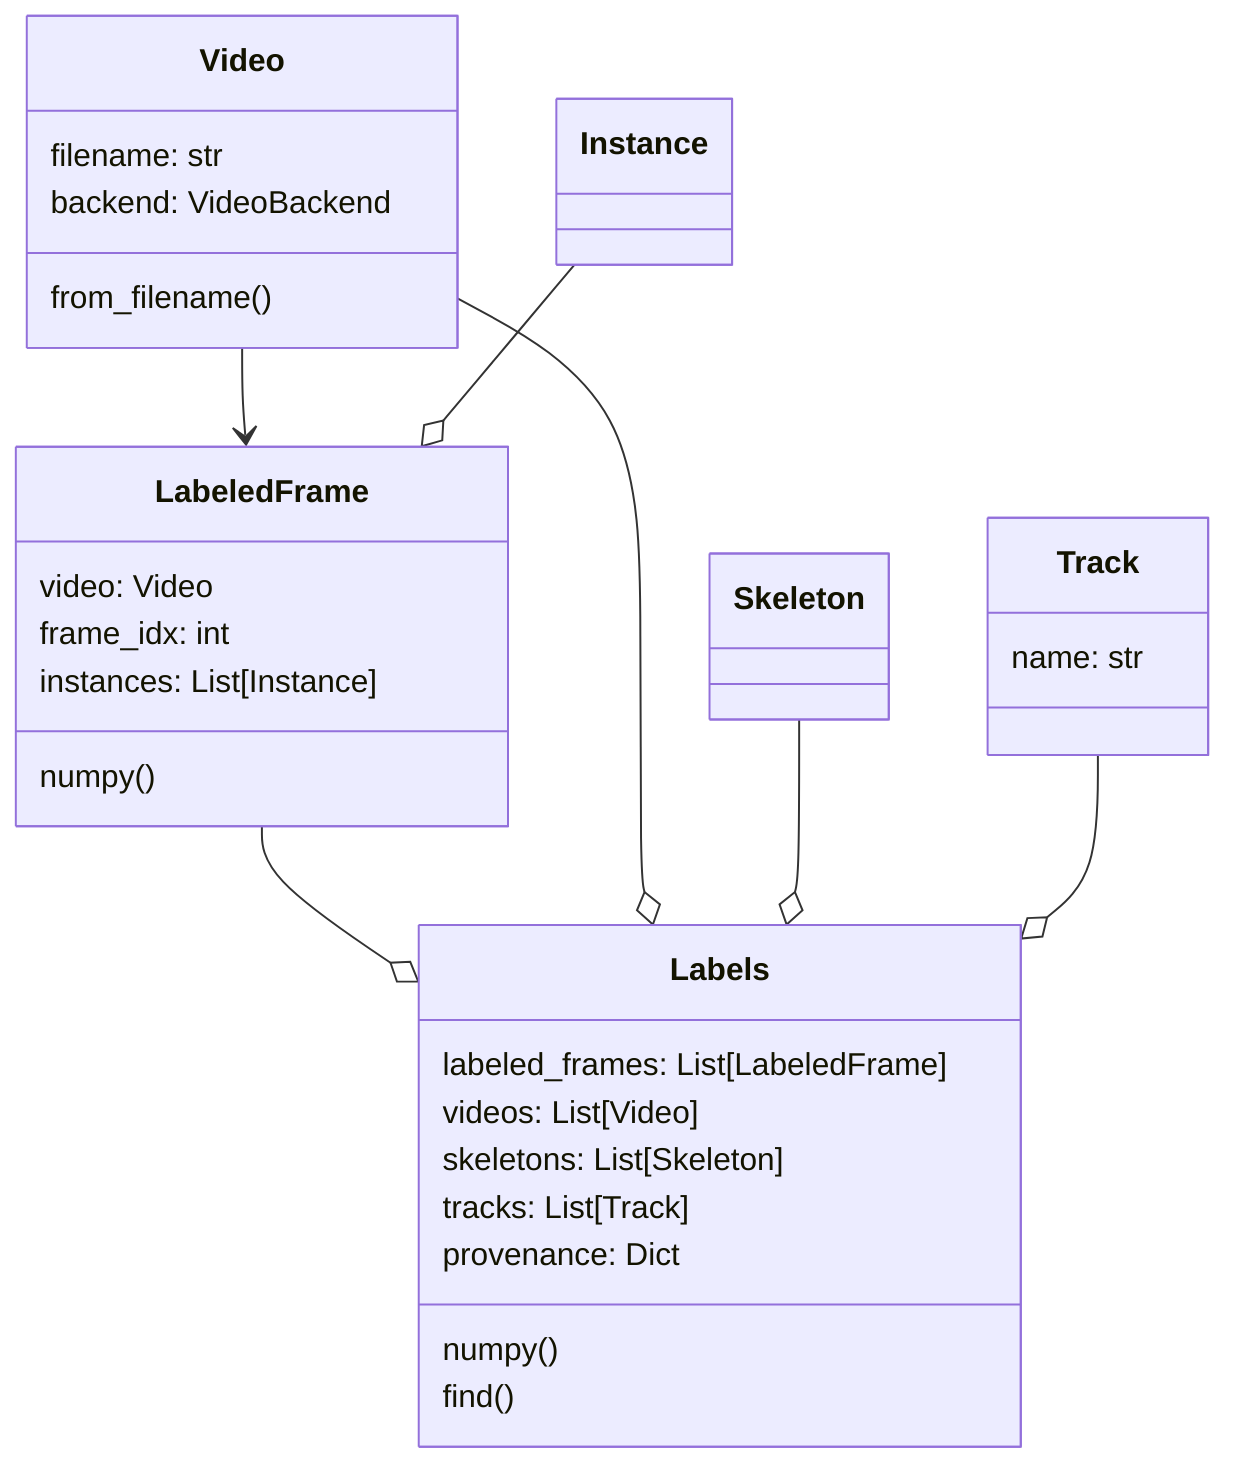 classDiagram

    class Track{
        name: str
    }

    class Video{
        filename: str
        backend: VideoBackend
        from_filename()
    }

    class LabeledFrame{
        video: Video
        frame_idx: int
        instances: List[Instance]
        numpy()
    }

    class Labels{
        labeled_frames: List[LabeledFrame]
        videos: List[Video]
        skeletons: List[Skeleton]
        tracks: List[Track]
        provenance: Dict
        numpy()
        find()
    }

    Video --> LabeledFrame
    Instance --o LabeledFrame
    LabeledFrame --o Labels
    Video --o Labels
    Skeleton --o Labels
    Track --o Labels